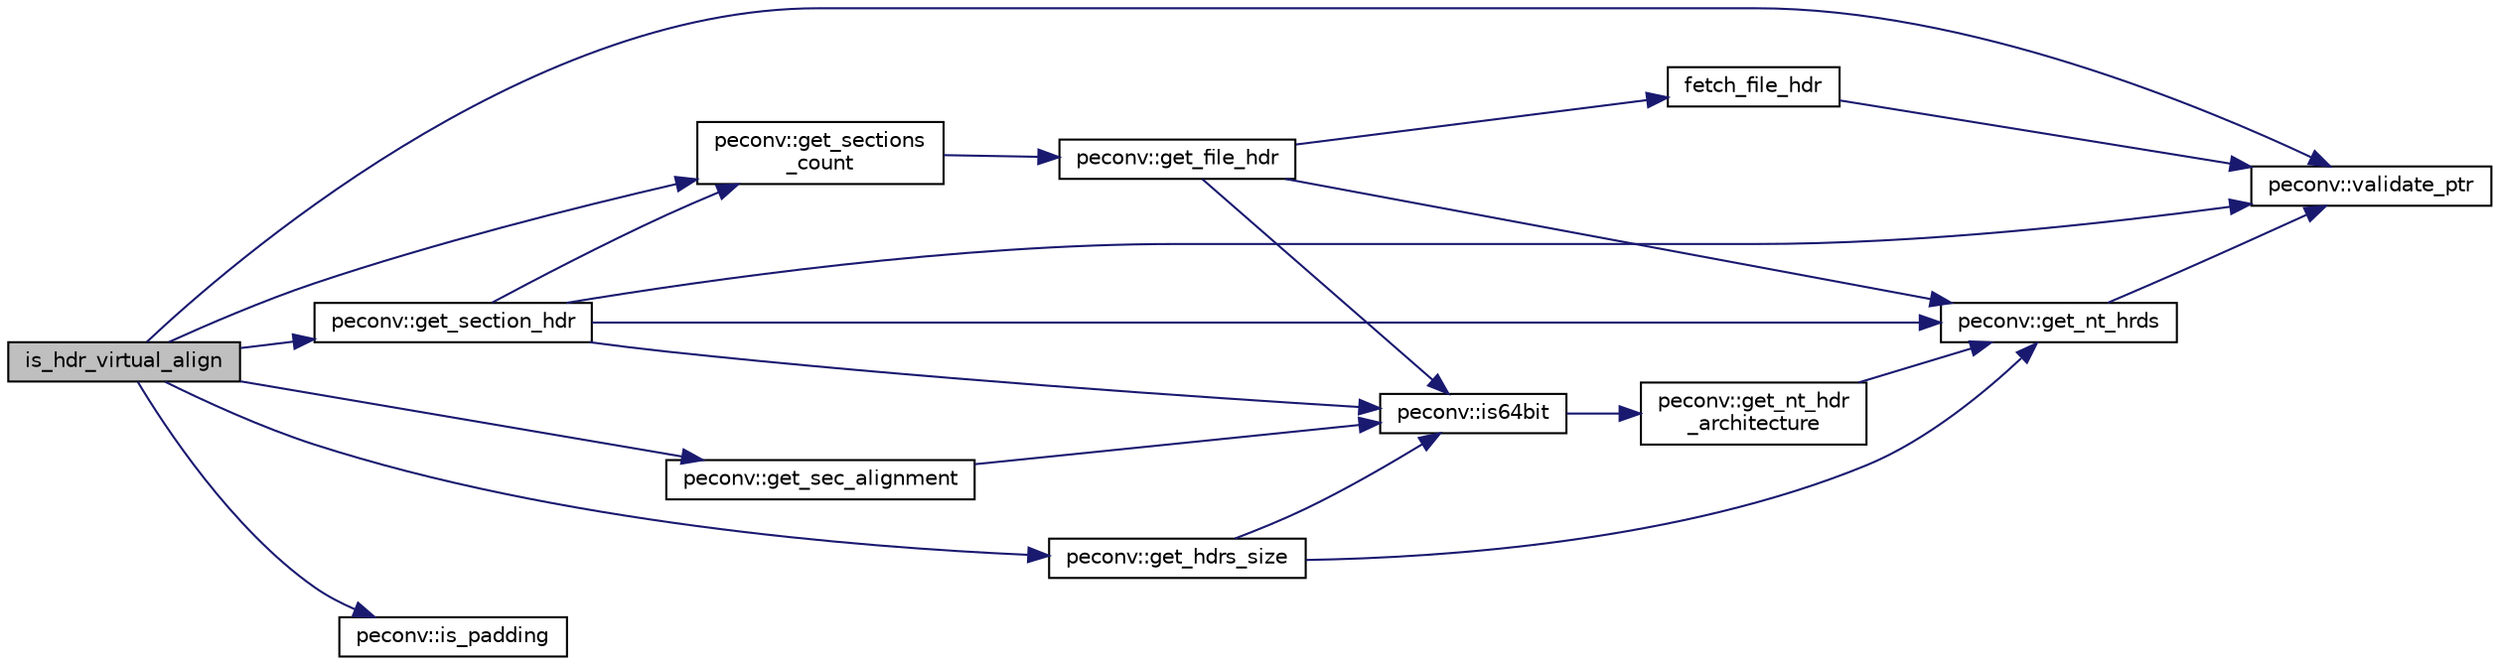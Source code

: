 digraph "is_hdr_virtual_align"
{
 // LATEX_PDF_SIZE
  edge [fontname="Helvetica",fontsize="10",labelfontname="Helvetica",labelfontsize="10"];
  node [fontname="Helvetica",fontsize="10",shape=record];
  rankdir="LR";
  Node1 [label="is_hdr_virtual_align",height=0.2,width=0.4,color="black", fillcolor="grey75", style="filled", fontcolor="black",tooltip=" "];
  Node1 -> Node2 [color="midnightblue",fontsize="10",style="solid",fontname="Helvetica"];
  Node2 [label="peconv::get_hdrs_size",height=0.2,width=0.4,color="black", fillcolor="white", style="filled",URL="$namespacepeconv.html#ace098126c7ee99b1f0a37ea0b5a15332",tooltip=" "];
  Node2 -> Node3 [color="midnightblue",fontsize="10",style="solid",fontname="Helvetica"];
  Node3 [label="peconv::get_nt_hrds",height=0.2,width=0.4,color="black", fillcolor="white", style="filled",URL="$namespacepeconv.html#a69b35d1e381950218ac4f2bc3c9846fe",tooltip=" "];
  Node3 -> Node4 [color="midnightblue",fontsize="10",style="solid",fontname="Helvetica"];
  Node4 [label="peconv::validate_ptr",height=0.2,width=0.4,color="black", fillcolor="white", style="filled",URL="$namespacepeconv.html#a02f2984cee1eddb5e883917f2c231016",tooltip=" "];
  Node2 -> Node5 [color="midnightblue",fontsize="10",style="solid",fontname="Helvetica"];
  Node5 [label="peconv::is64bit",height=0.2,width=0.4,color="black", fillcolor="white", style="filled",URL="$namespacepeconv.html#aa66eb25442292a01f9fcd0f1e4da899f",tooltip=" "];
  Node5 -> Node6 [color="midnightblue",fontsize="10",style="solid",fontname="Helvetica"];
  Node6 [label="peconv::get_nt_hdr\l_architecture",height=0.2,width=0.4,color="black", fillcolor="white", style="filled",URL="$namespacepeconv.html#a1621d9ae5ce1a3a0be6a9fa77c7bf59b",tooltip=" "];
  Node6 -> Node3 [color="midnightblue",fontsize="10",style="solid",fontname="Helvetica"];
  Node1 -> Node7 [color="midnightblue",fontsize="10",style="solid",fontname="Helvetica"];
  Node7 [label="peconv::get_sec_alignment",height=0.2,width=0.4,color="black", fillcolor="white", style="filled",URL="$namespacepeconv.html#aa040616c6dec10cb9d9f3dc9ffbcb68c",tooltip=" "];
  Node7 -> Node5 [color="midnightblue",fontsize="10",style="solid",fontname="Helvetica"];
  Node1 -> Node8 [color="midnightblue",fontsize="10",style="solid",fontname="Helvetica"];
  Node8 [label="peconv::get_section_hdr",height=0.2,width=0.4,color="black", fillcolor="white", style="filled",URL="$namespacepeconv.html#a63cc4b1dadd9eb341c2d453e65d1ef4c",tooltip=" "];
  Node8 -> Node3 [color="midnightblue",fontsize="10",style="solid",fontname="Helvetica"];
  Node8 -> Node9 [color="midnightblue",fontsize="10",style="solid",fontname="Helvetica"];
  Node9 [label="peconv::get_sections\l_count",height=0.2,width=0.4,color="black", fillcolor="white", style="filled",URL="$namespacepeconv.html#ab2271a167be8077d8ca0ab9b9bf9483f",tooltip=" "];
  Node9 -> Node10 [color="midnightblue",fontsize="10",style="solid",fontname="Helvetica"];
  Node10 [label="peconv::get_file_hdr",height=0.2,width=0.4,color="black", fillcolor="white", style="filled",URL="$namespacepeconv.html#a30c642b479e9bd27a66332b73d65cabb",tooltip=" "];
  Node10 -> Node11 [color="midnightblue",fontsize="10",style="solid",fontname="Helvetica"];
  Node11 [label="fetch_file_hdr",height=0.2,width=0.4,color="black", fillcolor="white", style="filled",URL="$pe__hdrs__helper_8cpp.html#a1de4bb4b596838882f60e7b5ebdb844c",tooltip=" "];
  Node11 -> Node4 [color="midnightblue",fontsize="10",style="solid",fontname="Helvetica"];
  Node10 -> Node3 [color="midnightblue",fontsize="10",style="solid",fontname="Helvetica"];
  Node10 -> Node5 [color="midnightblue",fontsize="10",style="solid",fontname="Helvetica"];
  Node8 -> Node5 [color="midnightblue",fontsize="10",style="solid",fontname="Helvetica"];
  Node8 -> Node4 [color="midnightblue",fontsize="10",style="solid",fontname="Helvetica"];
  Node1 -> Node9 [color="midnightblue",fontsize="10",style="solid",fontname="Helvetica"];
  Node1 -> Node12 [color="midnightblue",fontsize="10",style="solid",fontname="Helvetica"];
  Node12 [label="peconv::is_padding",height=0.2,width=0.4,color="black", fillcolor="white", style="filled",URL="$namespacepeconv.html#a160339727fda0f2d2f865cbca142a19d",tooltip=" "];
  Node1 -> Node4 [color="midnightblue",fontsize="10",style="solid",fontname="Helvetica"];
}
